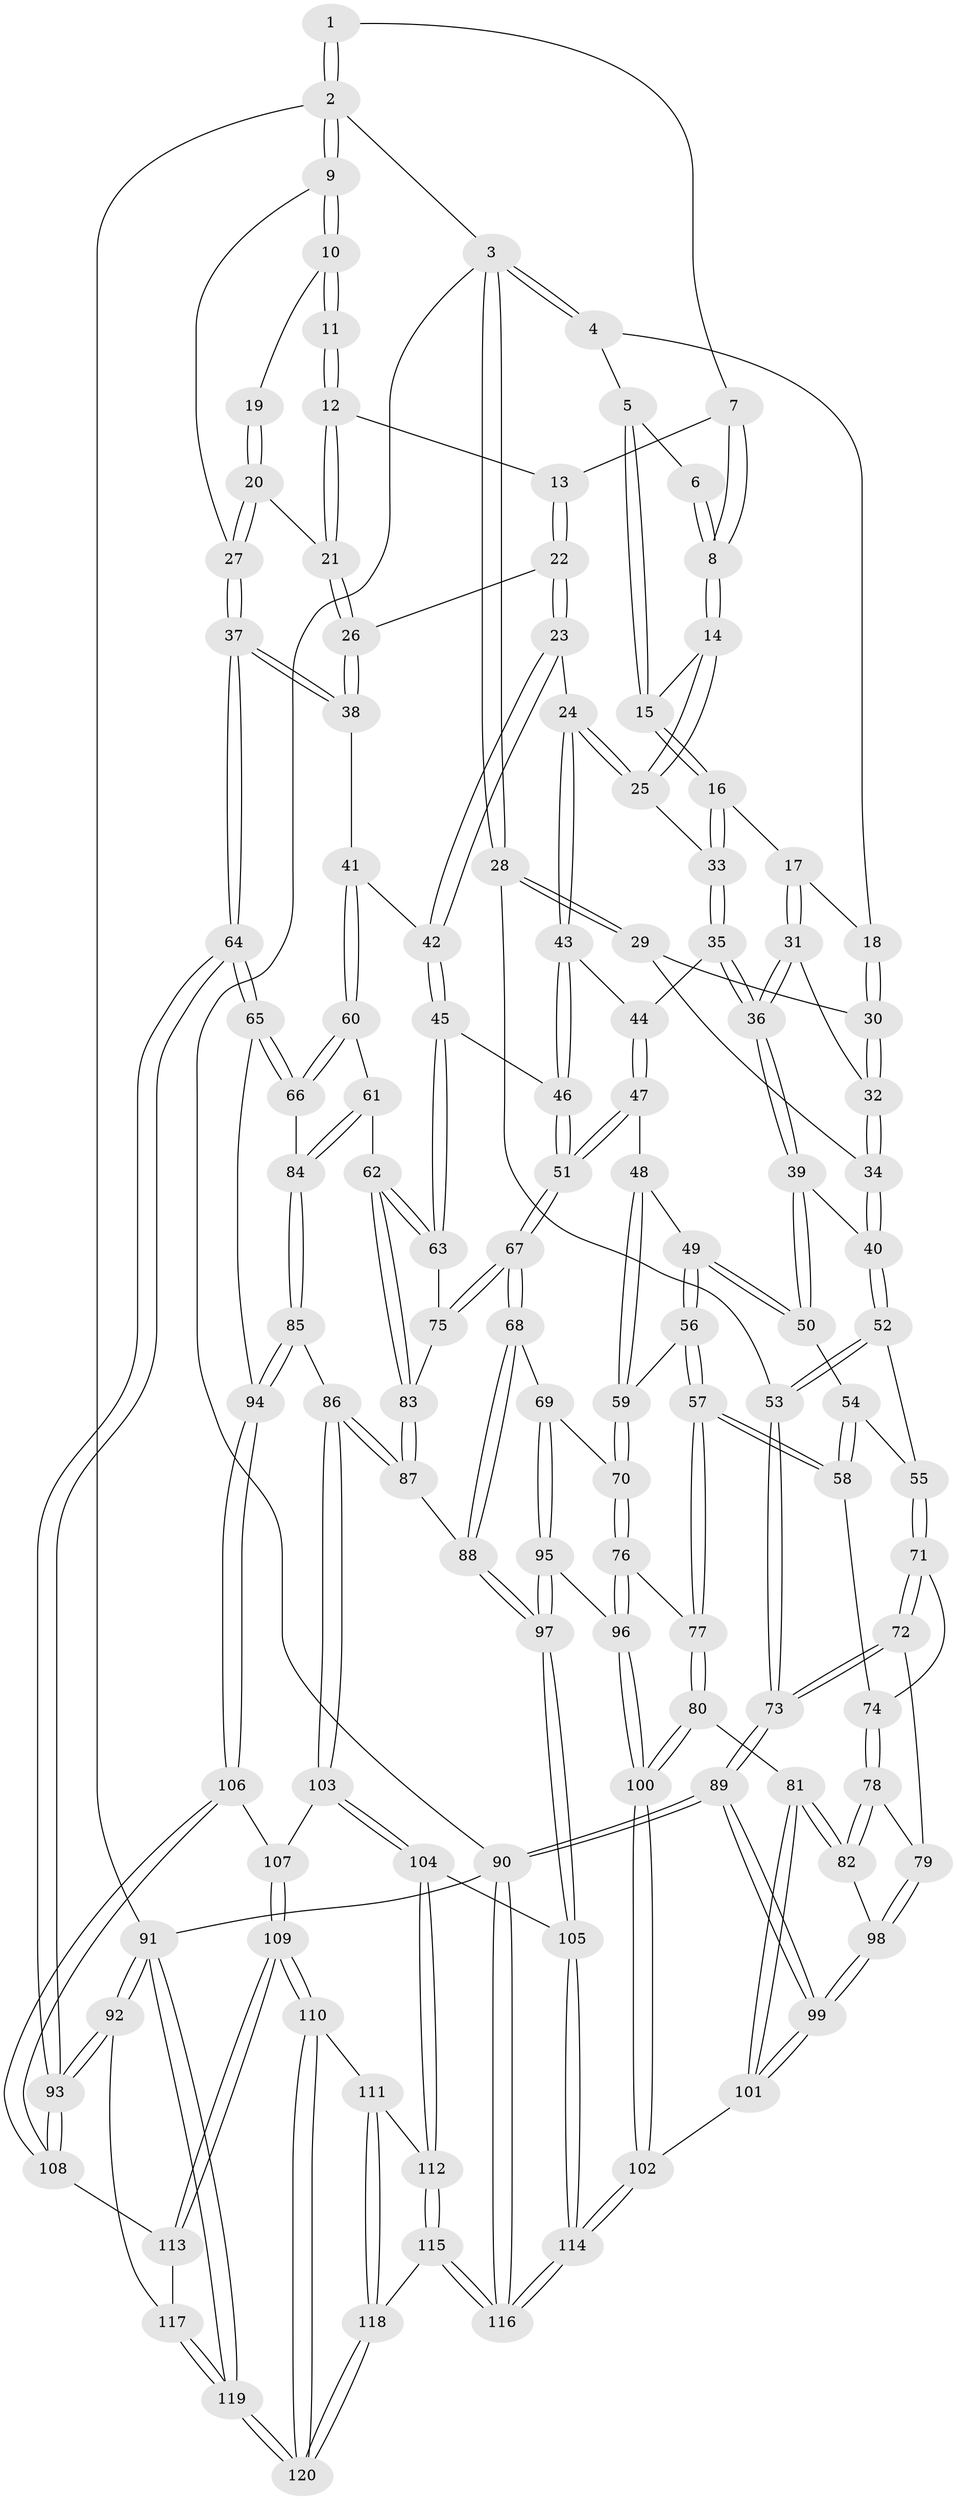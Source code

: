 // coarse degree distribution, {3: 0.13333333333333333, 7: 0.02666666666666667, 5: 0.32, 6: 0.09333333333333334, 4: 0.41333333333333333, 2: 0.013333333333333334}
// Generated by graph-tools (version 1.1) at 2025/42/03/06/25 10:42:35]
// undirected, 120 vertices, 297 edges
graph export_dot {
graph [start="1"]
  node [color=gray90,style=filled];
  1 [pos="+0.7635818288241378+0"];
  2 [pos="+1+0"];
  3 [pos="+0+0"];
  4 [pos="+0.2124877632576454+0"];
  5 [pos="+0.2906902588211241+0"];
  6 [pos="+0.34256691962606084+0"];
  7 [pos="+0.763166279714136+0"];
  8 [pos="+0.5336970380090299+0.09168729418333539"];
  9 [pos="+1+0.11762045455707158"];
  10 [pos="+1+0.08730703084722628"];
  11 [pos="+0.8547049614179365+0.036046325466053186"];
  12 [pos="+0.8324798782494439+0.024319719579761014"];
  13 [pos="+0.7719468443569676+0"];
  14 [pos="+0.5363155116967157+0.12417717419433749"];
  15 [pos="+0.39966116538434715+0.12810577424967948"];
  16 [pos="+0.3793195815644089+0.16910717966507563"];
  17 [pos="+0.312887245364799+0.16227548353684138"];
  18 [pos="+0.19529148019278064+0"];
  19 [pos="+0.9312787104548913+0.11432461632489638"];
  20 [pos="+0.9049033144403369+0.201051046396277"];
  21 [pos="+0.8788335245733544+0.197835642287448"];
  22 [pos="+0.6640614625071346+0.19538370747640632"];
  23 [pos="+0.6561683429164267+0.20114554703817525"];
  24 [pos="+0.623631587898497+0.20963640140992115"];
  25 [pos="+0.6134622081748575+0.20306766804912788"];
  26 [pos="+0.8267244253425312+0.22817505912359587"];
  27 [pos="+1+0.3120911316850997"];
  28 [pos="+0+0"];
  29 [pos="+0.0006384669148780367+0.14406231041142953"];
  30 [pos="+0.15941997801215171+0.13685801179830592"];
  31 [pos="+0.22100873581172178+0.21535246362888846"];
  32 [pos="+0.17086946536646425+0.1902808996167021"];
  33 [pos="+0.3888010154648271+0.22823826889714754"];
  34 [pos="+0.08212294886168112+0.29637302900995316"];
  35 [pos="+0.38010744050118694+0.2658614781921896"];
  36 [pos="+0.30276044754083387+0.33067467517408355"];
  37 [pos="+1+0.40790331810090735"];
  38 [pos="+0.8475270381633341+0.39011129213912366"];
  39 [pos="+0.29768374741286857+0.3500461507503534"];
  40 [pos="+0.08038811484586467+0.30128462917411986"];
  41 [pos="+0.8260178568971487+0.4010322431307232"];
  42 [pos="+0.7694639965213231+0.39879756367189584"];
  43 [pos="+0.6091310276051343+0.23829642114349042"];
  44 [pos="+0.46871075531734735+0.31395511096041073"];
  45 [pos="+0.70769489614758+0.4384415093738539"];
  46 [pos="+0.5944295518243504+0.4366842038123825"];
  47 [pos="+0.47581636039320063+0.42330219447578943"];
  48 [pos="+0.4627136309648716+0.4263882674516432"];
  49 [pos="+0.3062977920386273+0.3716744792724876"];
  50 [pos="+0.2976910430131556+0.35033431541312066"];
  51 [pos="+0.5684550138085869+0.45942115281190743"];
  52 [pos="+0.03269107578831672+0.3644083346936996"];
  53 [pos="+0+0.3667579864249868"];
  54 [pos="+0.1883678309525467+0.3987028208053914"];
  55 [pos="+0.0526145428510232+0.3878442225862207"];
  56 [pos="+0.2931586777022053+0.4705810549628278"];
  57 [pos="+0.2662429653625551+0.5241333293157684"];
  58 [pos="+0.1950053954542801+0.5117919376548936"];
  59 [pos="+0.4133093234479077+0.4938212752571066"];
  60 [pos="+0.8255030631379631+0.4850870770963786"];
  61 [pos="+0.7813409387572873+0.5582408844670297"];
  62 [pos="+0.7594716131424912+0.5526313076130086"];
  63 [pos="+0.723290572188485+0.5088907307215955"];
  64 [pos="+1+0.5428004242901251"];
  65 [pos="+1+0.6021839352308277"];
  66 [pos="+0.9163275195140449+0.5780112391942799"];
  67 [pos="+0.5652548615262426+0.5634173277294894"];
  68 [pos="+0.5637953357042983+0.5671333881347744"];
  69 [pos="+0.5008628901390929+0.5871525215222538"];
  70 [pos="+0.41579944272373276+0.5873709590171579"];
  71 [pos="+0.09482344260663786+0.4922638348645887"];
  72 [pos="+0.05181016509512567+0.5665863138226435"];
  73 [pos="+0+0.561936971003151"];
  74 [pos="+0.17040844801886298+0.5140798098786779"];
  75 [pos="+0.6623404657562463+0.5604575856242473"];
  76 [pos="+0.3560543799451013+0.6229264986734308"];
  77 [pos="+0.29914643156312454+0.6070785050283186"];
  78 [pos="+0.1591769224407789+0.5720638366150246"];
  79 [pos="+0.07057376372302816+0.6173870135339211"];
  80 [pos="+0.22515699671311898+0.6785468552300636"];
  81 [pos="+0.2216456184888581+0.6811371270990787"];
  82 [pos="+0.164435157890225+0.6563644451247668"];
  83 [pos="+0.7121159898710901+0.5881283890733771"];
  84 [pos="+0.8016841222449769+0.588227691383167"];
  85 [pos="+0.7852487852522527+0.6591771155123582"];
  86 [pos="+0.7094397493672151+0.6968572653196158"];
  87 [pos="+0.7044374848793133+0.6907712367266525"];
  88 [pos="+0.5870286656962385+0.6216969045697576"];
  89 [pos="+0+1"];
  90 [pos="+0+1"];
  91 [pos="+1+1"];
  92 [pos="+1+0.8559493955110128"];
  93 [pos="+1+0.7382594462603684"];
  94 [pos="+0.8909953134365317+0.7069816807735817"];
  95 [pos="+0.45952543503158566+0.7693766434265054"];
  96 [pos="+0.41725405012903366+0.7678311760237567"];
  97 [pos="+0.5244441031862643+0.7879340377589186"];
  98 [pos="+0.07907251125622745+0.6513626256919464"];
  99 [pos="+0+1"];
  100 [pos="+0.390923081212169+0.7911420868560188"];
  101 [pos="+0.20737074440168596+0.7698924723451207"];
  102 [pos="+0.3399753599649331+0.8491083439433412"];
  103 [pos="+0.7074173621172694+0.7265134983781485"];
  104 [pos="+0.5707296568151738+0.8250860957080095"];
  105 [pos="+0.547280630009734+0.8105698784380958"];
  106 [pos="+0.8804662641941766+0.7549851829058534"];
  107 [pos="+0.7586240612516733+0.7866410056334543"];
  108 [pos="+0.900032086331367+0.8006573025257939"];
  109 [pos="+0.7607807641972625+0.9151172365197331"];
  110 [pos="+0.740353612542355+0.9382707542871944"];
  111 [pos="+0.6164297723666377+0.8916741625884806"];
  112 [pos="+0.5932187536052914+0.8745051252362027"];
  113 [pos="+0.8995280420939509+0.8830071108161403"];
  114 [pos="+0.32688970247833743+1"];
  115 [pos="+0.31169774954963425+1"];
  116 [pos="+0.2971098033103388+1"];
  117 [pos="+0.9286543879289638+0.9038153684913769"];
  118 [pos="+0.5537343800509528+1"];
  119 [pos="+0.9134545733357804+1"];
  120 [pos="+0.7707238496295268+1"];
  1 -- 2;
  1 -- 2;
  1 -- 7;
  2 -- 3;
  2 -- 9;
  2 -- 9;
  2 -- 91;
  3 -- 4;
  3 -- 4;
  3 -- 28;
  3 -- 28;
  3 -- 90;
  4 -- 5;
  4 -- 18;
  5 -- 6;
  5 -- 15;
  5 -- 15;
  6 -- 8;
  6 -- 8;
  7 -- 8;
  7 -- 8;
  7 -- 13;
  8 -- 14;
  8 -- 14;
  9 -- 10;
  9 -- 10;
  9 -- 27;
  10 -- 11;
  10 -- 11;
  10 -- 19;
  11 -- 12;
  11 -- 12;
  12 -- 13;
  12 -- 21;
  12 -- 21;
  13 -- 22;
  13 -- 22;
  14 -- 15;
  14 -- 25;
  14 -- 25;
  15 -- 16;
  15 -- 16;
  16 -- 17;
  16 -- 33;
  16 -- 33;
  17 -- 18;
  17 -- 31;
  17 -- 31;
  18 -- 30;
  18 -- 30;
  19 -- 20;
  19 -- 20;
  20 -- 21;
  20 -- 27;
  20 -- 27;
  21 -- 26;
  21 -- 26;
  22 -- 23;
  22 -- 23;
  22 -- 26;
  23 -- 24;
  23 -- 42;
  23 -- 42;
  24 -- 25;
  24 -- 25;
  24 -- 43;
  24 -- 43;
  25 -- 33;
  26 -- 38;
  26 -- 38;
  27 -- 37;
  27 -- 37;
  28 -- 29;
  28 -- 29;
  28 -- 53;
  29 -- 30;
  29 -- 34;
  30 -- 32;
  30 -- 32;
  31 -- 32;
  31 -- 36;
  31 -- 36;
  32 -- 34;
  32 -- 34;
  33 -- 35;
  33 -- 35;
  34 -- 40;
  34 -- 40;
  35 -- 36;
  35 -- 36;
  35 -- 44;
  36 -- 39;
  36 -- 39;
  37 -- 38;
  37 -- 38;
  37 -- 64;
  37 -- 64;
  38 -- 41;
  39 -- 40;
  39 -- 50;
  39 -- 50;
  40 -- 52;
  40 -- 52;
  41 -- 42;
  41 -- 60;
  41 -- 60;
  42 -- 45;
  42 -- 45;
  43 -- 44;
  43 -- 46;
  43 -- 46;
  44 -- 47;
  44 -- 47;
  45 -- 46;
  45 -- 63;
  45 -- 63;
  46 -- 51;
  46 -- 51;
  47 -- 48;
  47 -- 51;
  47 -- 51;
  48 -- 49;
  48 -- 59;
  48 -- 59;
  49 -- 50;
  49 -- 50;
  49 -- 56;
  49 -- 56;
  50 -- 54;
  51 -- 67;
  51 -- 67;
  52 -- 53;
  52 -- 53;
  52 -- 55;
  53 -- 73;
  53 -- 73;
  54 -- 55;
  54 -- 58;
  54 -- 58;
  55 -- 71;
  55 -- 71;
  56 -- 57;
  56 -- 57;
  56 -- 59;
  57 -- 58;
  57 -- 58;
  57 -- 77;
  57 -- 77;
  58 -- 74;
  59 -- 70;
  59 -- 70;
  60 -- 61;
  60 -- 66;
  60 -- 66;
  61 -- 62;
  61 -- 84;
  61 -- 84;
  62 -- 63;
  62 -- 63;
  62 -- 83;
  62 -- 83;
  63 -- 75;
  64 -- 65;
  64 -- 65;
  64 -- 93;
  64 -- 93;
  65 -- 66;
  65 -- 66;
  65 -- 94;
  66 -- 84;
  67 -- 68;
  67 -- 68;
  67 -- 75;
  67 -- 75;
  68 -- 69;
  68 -- 88;
  68 -- 88;
  69 -- 70;
  69 -- 95;
  69 -- 95;
  70 -- 76;
  70 -- 76;
  71 -- 72;
  71 -- 72;
  71 -- 74;
  72 -- 73;
  72 -- 73;
  72 -- 79;
  73 -- 89;
  73 -- 89;
  74 -- 78;
  74 -- 78;
  75 -- 83;
  76 -- 77;
  76 -- 96;
  76 -- 96;
  77 -- 80;
  77 -- 80;
  78 -- 79;
  78 -- 82;
  78 -- 82;
  79 -- 98;
  79 -- 98;
  80 -- 81;
  80 -- 100;
  80 -- 100;
  81 -- 82;
  81 -- 82;
  81 -- 101;
  81 -- 101;
  82 -- 98;
  83 -- 87;
  83 -- 87;
  84 -- 85;
  84 -- 85;
  85 -- 86;
  85 -- 94;
  85 -- 94;
  86 -- 87;
  86 -- 87;
  86 -- 103;
  86 -- 103;
  87 -- 88;
  88 -- 97;
  88 -- 97;
  89 -- 90;
  89 -- 90;
  89 -- 99;
  89 -- 99;
  90 -- 116;
  90 -- 116;
  90 -- 91;
  91 -- 92;
  91 -- 92;
  91 -- 119;
  91 -- 119;
  92 -- 93;
  92 -- 93;
  92 -- 117;
  93 -- 108;
  93 -- 108;
  94 -- 106;
  94 -- 106;
  95 -- 96;
  95 -- 97;
  95 -- 97;
  96 -- 100;
  96 -- 100;
  97 -- 105;
  97 -- 105;
  98 -- 99;
  98 -- 99;
  99 -- 101;
  99 -- 101;
  100 -- 102;
  100 -- 102;
  101 -- 102;
  102 -- 114;
  102 -- 114;
  103 -- 104;
  103 -- 104;
  103 -- 107;
  104 -- 105;
  104 -- 112;
  104 -- 112;
  105 -- 114;
  105 -- 114;
  106 -- 107;
  106 -- 108;
  106 -- 108;
  107 -- 109;
  107 -- 109;
  108 -- 113;
  109 -- 110;
  109 -- 110;
  109 -- 113;
  109 -- 113;
  110 -- 111;
  110 -- 120;
  110 -- 120;
  111 -- 112;
  111 -- 118;
  111 -- 118;
  112 -- 115;
  112 -- 115;
  113 -- 117;
  114 -- 116;
  114 -- 116;
  115 -- 116;
  115 -- 116;
  115 -- 118;
  117 -- 119;
  117 -- 119;
  118 -- 120;
  118 -- 120;
  119 -- 120;
  119 -- 120;
}
